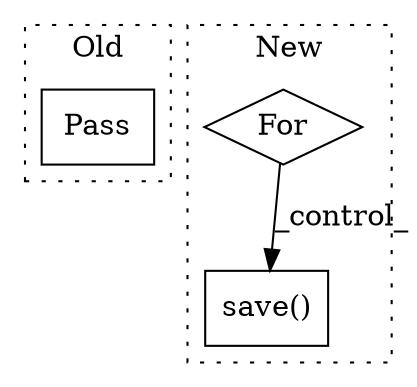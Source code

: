 digraph G {
subgraph cluster0 {
1 [label="Pass" a="62" s="1632" l="4" shape="box"];
label = "Old";
style="dotted";
}
subgraph cluster1 {
2 [label="save()" a="75" s="3993,4063" l="17,1" shape="box"];
3 [label="For" a="107" s="3673,3700" l="4,56" shape="diamond"];
label = "New";
style="dotted";
}
3 -> 2 [label="_control_"];
}